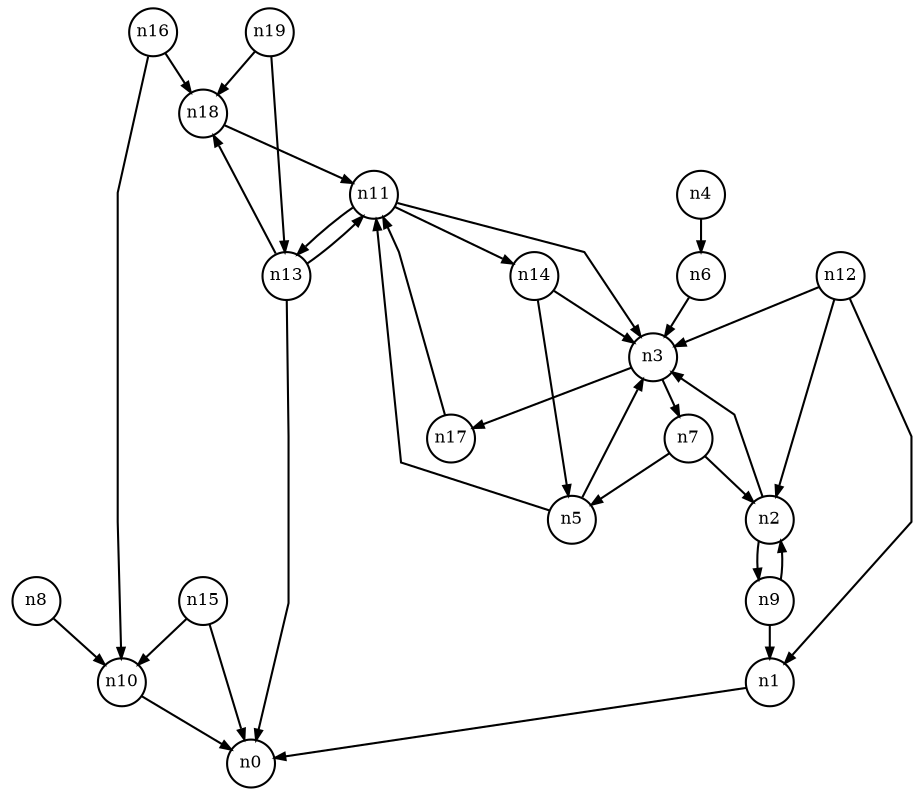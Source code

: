 digraph G{
splines=polyline;
ranksep=0.22;
nodesep=0.22;
nodesize=0.16;
fontsize=8
edge [arrowsize=0.5]
node [fontsize=8 shape=circle width=0.32 fixedsize=shape];

n1 -> n0
n3 -> n17
n3 -> n7
n2 -> n3
n2 -> n9
n17 -> n11
n6 -> n3
n4 -> n6
n5 -> n3
n5 -> n11
n7 -> n2
n7 -> n5
n10 -> n0
n8 -> n10
n9 -> n1
n9 -> n2
n11 -> n3
n11 -> n13
n11 -> n14
n13 -> n0
n13 -> n18
n13 -> n11
n14 -> n3
n14 -> n5
n12 -> n1
n12 -> n2
n12 -> n3
n18 -> n11
n15 -> n0
n15 -> n10
n16 -> n10
n16 -> n18
n19 -> n13
n19 -> n18
}
